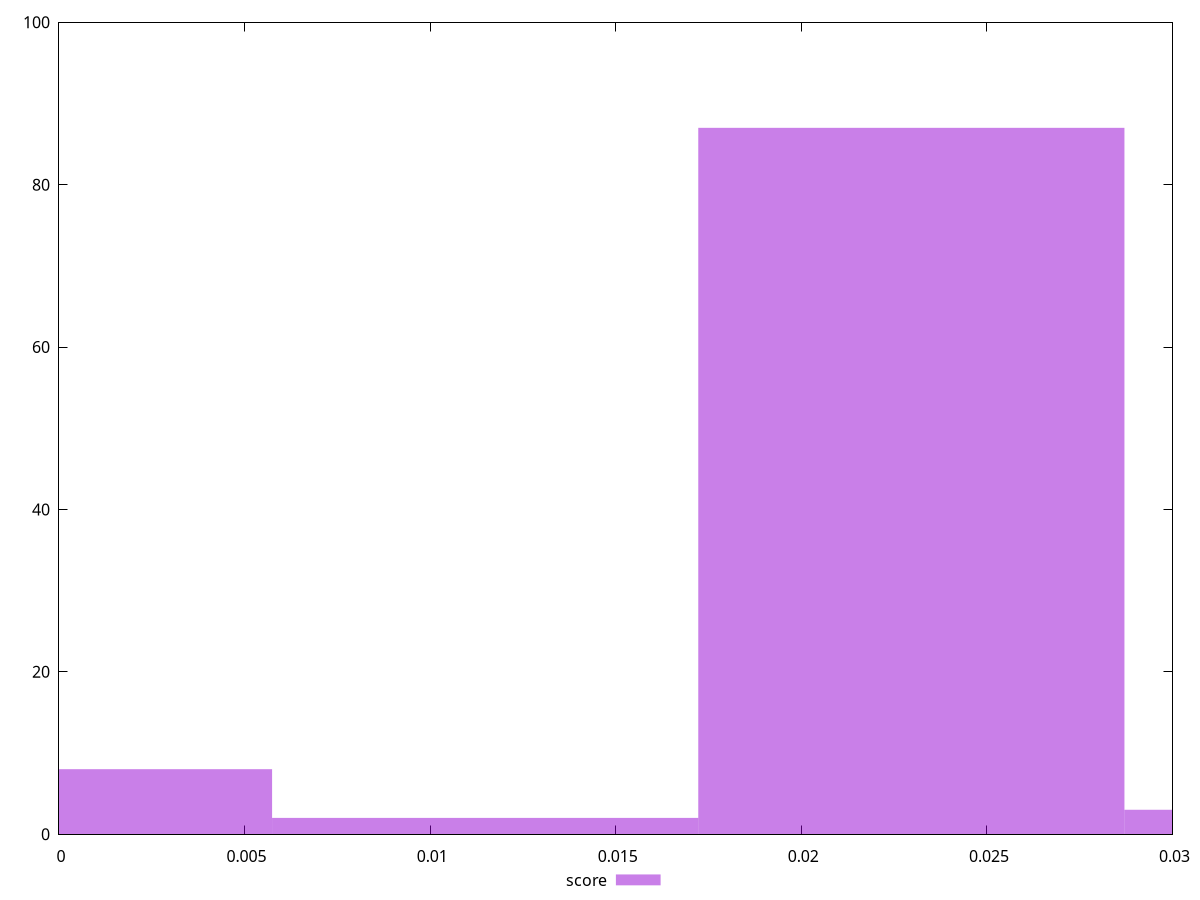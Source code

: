 reset

$score <<EOF
0.022964185016755807 87
0.03444627752513371 3
0 8
0.011482092508377903 2
EOF

set key outside below
set boxwidth 0.011482092508377903
set xrange [0:0.03]
set yrange [0:100]
set trange [0:100]
set style fill transparent solid 0.5 noborder
set terminal svg size 640, 490 enhanced background rgb 'white'
set output "report_00015_2021-02-09T16-11-33.973Z/cumulative-layout-shift/samples/pages+cached+noadtech+nomedia/score/histogram.svg"

plot $score title "score" with boxes

reset
